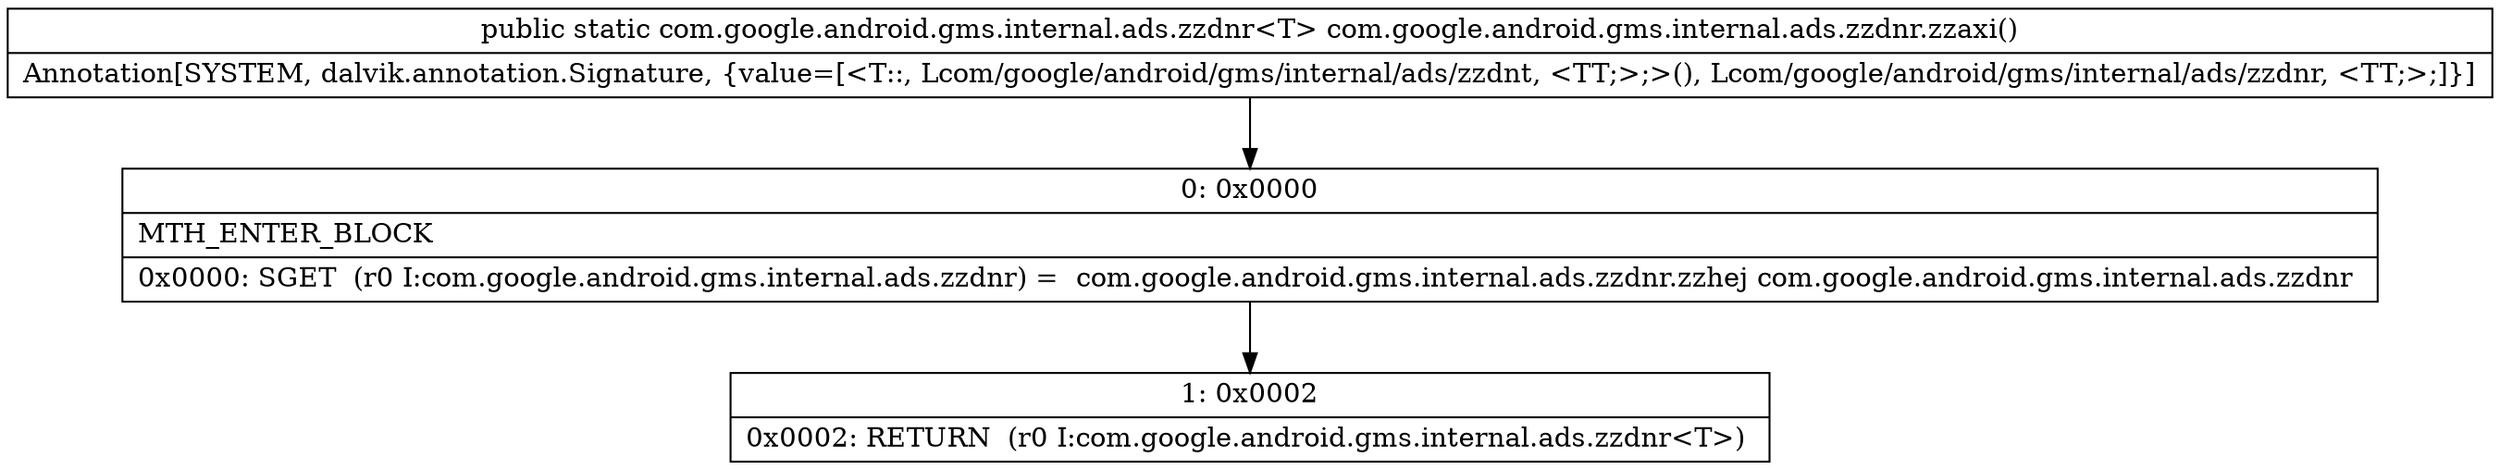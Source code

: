 digraph "CFG forcom.google.android.gms.internal.ads.zzdnr.zzaxi()Lcom\/google\/android\/gms\/internal\/ads\/zzdnr;" {
Node_0 [shape=record,label="{0\:\ 0x0000|MTH_ENTER_BLOCK\l|0x0000: SGET  (r0 I:com.google.android.gms.internal.ads.zzdnr) =  com.google.android.gms.internal.ads.zzdnr.zzhej com.google.android.gms.internal.ads.zzdnr \l}"];
Node_1 [shape=record,label="{1\:\ 0x0002|0x0002: RETURN  (r0 I:com.google.android.gms.internal.ads.zzdnr\<T\>) \l}"];
MethodNode[shape=record,label="{public static com.google.android.gms.internal.ads.zzdnr\<T\> com.google.android.gms.internal.ads.zzdnr.zzaxi()  | Annotation[SYSTEM, dalvik.annotation.Signature, \{value=[\<T::, Lcom\/google\/android\/gms\/internal\/ads\/zzdnt, \<TT;\>;\>(), Lcom\/google\/android\/gms\/internal\/ads\/zzdnr, \<TT;\>;]\}]\l}"];
MethodNode -> Node_0;
Node_0 -> Node_1;
}

